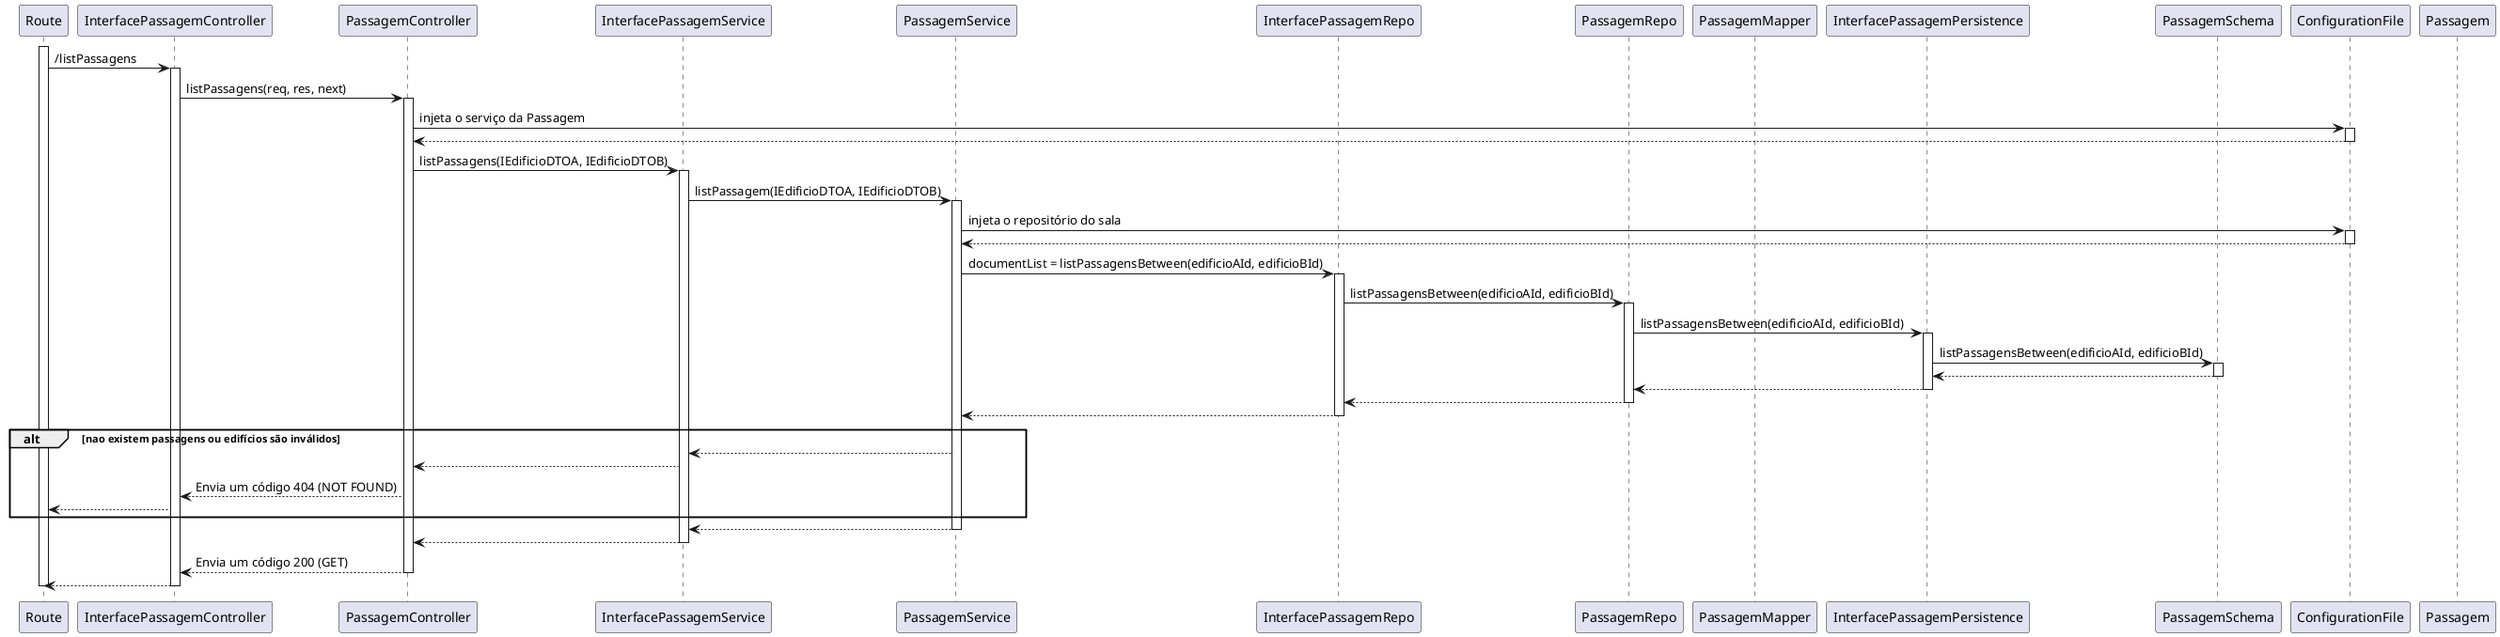 @startuml sd

participant Route as route
participant InterfacePassagemController as ictrl
participant PassagemController as ctrl
participant InterfacePassagemService as isvc
participant PassagemService as svc
participant InterfacePassagemRepo as irepo
participant PassagemRepo as repo
participant PassagemMapper as mapper
participant InterfacePassagemPersistence as ischema
participant PassagemSchema as schema
participant ConfigurationFile as conf
participant Passagem as model

activate route
route -> ictrl : /listPassagens
activate ictrl
ictrl -> ctrl : listPassagens(req, res, next)
activate ctrl
ctrl -> conf : injeta o serviço da Passagem
activate conf
conf --> ctrl
deactivate conf
ctrl -> isvc : listPassagens(IEdificioDTOA, IEdificioDTOB)
activate isvc
isvc -> svc : listPassagem(IEdificioDTOA, IEdificioDTOB)
activate svc
svc -> conf : injeta o repositório do sala
activate conf
conf --> svc
deactivate conf
svc -> irepo : documentList = listPassagensBetween(edificioAId, edificioBId)
activate irepo
irepo -> repo : listPassagensBetween(edificioAId, edificioBId)
activate repo
repo -> ischema : listPassagensBetween(edificioAId, edificioBId)
activate ischema
ischema -> schema : listPassagensBetween(edificioAId, edificioBId)
activate schema
schema --> ischema
deactivate schema
ischema --> repo
deactivate ischema
repo --> irepo
deactivate repo
irepo --> svc
deactivate irepo
alt nao existem passagens ou edifícios são inválidos
    svc --> isvc
    'deactivate svc
    isvc --> ctrl
    'deactivate isvc
    ctrl --> ictrl : Envia um código 404 (NOT FOUND)
    'deactivate ctrl
    ictrl --> route
end
svc --> isvc
deactivate svc
isvc --> ctrl
deactivate isvc
ctrl --> ictrl : Envia um código 200 (GET)

deactivate ctrl
ictrl --> route
deactivate ictrl
deactivate route

@enduml